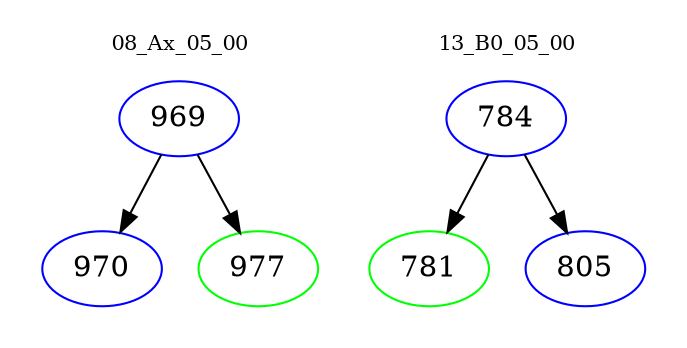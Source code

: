 digraph{
subgraph cluster_0 {
color = white
label = "08_Ax_05_00";
fontsize=10;
T0_969 [label="969", color="blue"]
T0_969 -> T0_970 [color="black"]
T0_970 [label="970", color="blue"]
T0_969 -> T0_977 [color="black"]
T0_977 [label="977", color="green"]
}
subgraph cluster_1 {
color = white
label = "13_B0_05_00";
fontsize=10;
T1_784 [label="784", color="blue"]
T1_784 -> T1_781 [color="black"]
T1_781 [label="781", color="green"]
T1_784 -> T1_805 [color="black"]
T1_805 [label="805", color="blue"]
}
}
